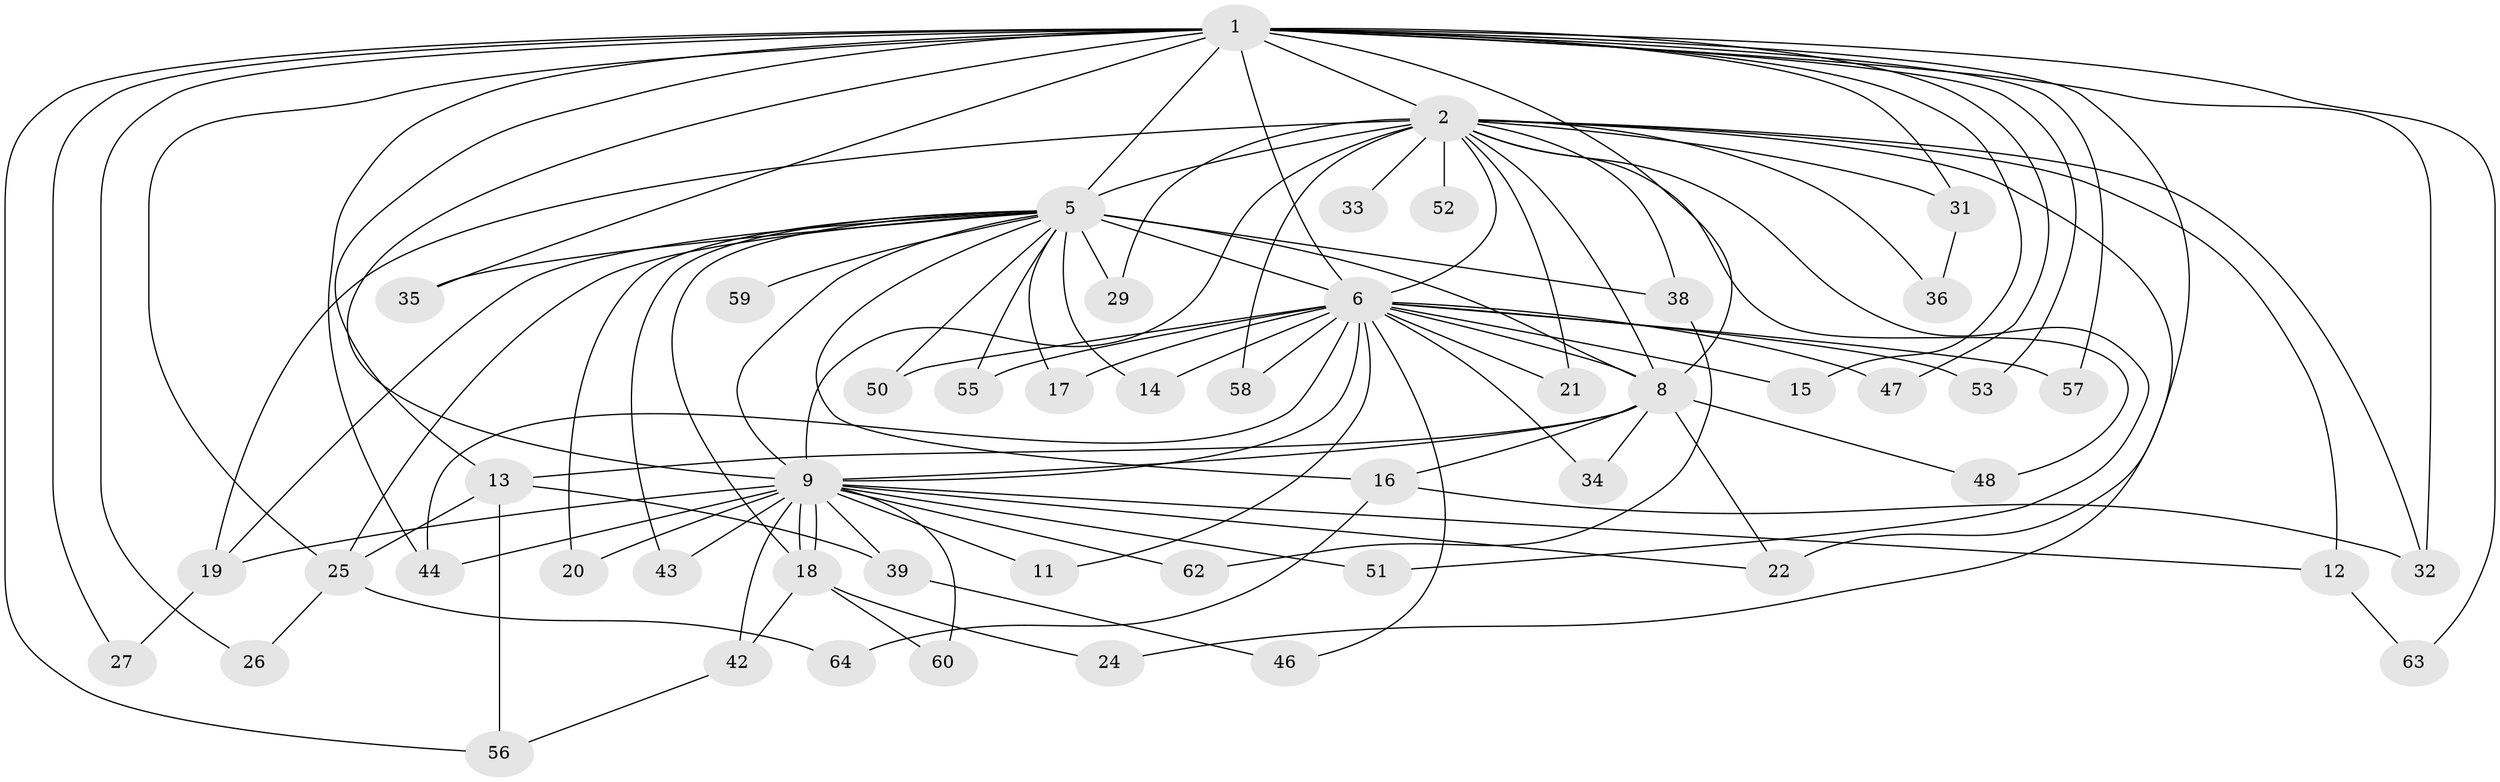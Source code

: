 // original degree distribution, {21: 0.045454545454545456, 17: 0.030303030303030304, 13: 0.030303030303030304, 12: 0.015151515151515152, 16: 0.015151515151515152, 23: 0.015151515151515152, 2: 0.5606060606060606, 3: 0.21212121212121213, 6: 0.030303030303030304, 4: 0.045454545454545456}
// Generated by graph-tools (version 1.1) at 2025/41/03/06/25 10:41:34]
// undirected, 50 vertices, 107 edges
graph export_dot {
graph [start="1"]
  node [color=gray90,style=filled];
  1 [super="+4"];
  2 [super="+3"];
  5 [super="+10"];
  6 [super="+7"];
  8 [super="+23"];
  9 [super="+41"];
  11;
  12;
  13 [super="+37"];
  14;
  15 [super="+49"];
  16 [super="+54"];
  17;
  18 [super="+66"];
  19;
  20;
  21;
  22 [super="+30"];
  24;
  25 [super="+28"];
  26;
  27;
  29;
  31;
  32 [super="+65"];
  33;
  34;
  35;
  36;
  38 [super="+40"];
  39;
  42;
  43;
  44 [super="+45"];
  46;
  47;
  48;
  50;
  51;
  52;
  53;
  55;
  56 [super="+61"];
  57;
  58;
  59;
  60;
  62;
  63;
  64;
  1 -- 2 [weight=4];
  1 -- 5 [weight=4];
  1 -- 6 [weight=4];
  1 -- 8 [weight=3];
  1 -- 9 [weight=2];
  1 -- 13;
  1 -- 15;
  1 -- 26;
  1 -- 27;
  1 -- 32;
  1 -- 35;
  1 -- 47;
  1 -- 53;
  1 -- 57;
  1 -- 63;
  1 -- 25;
  1 -- 44;
  1 -- 56;
  1 -- 31;
  1 -- 22;
  2 -- 5 [weight=4];
  2 -- 6 [weight=4];
  2 -- 8 [weight=2];
  2 -- 9 [weight=2];
  2 -- 21;
  2 -- 31;
  2 -- 33 [weight=2];
  2 -- 36;
  2 -- 48;
  2 -- 52 [weight=2];
  2 -- 58;
  2 -- 12;
  2 -- 19;
  2 -- 24;
  2 -- 29;
  2 -- 32;
  2 -- 51;
  2 -- 38;
  5 -- 6 [weight=4];
  5 -- 8 [weight=2];
  5 -- 9 [weight=2];
  5 -- 14;
  5 -- 16;
  5 -- 17;
  5 -- 19;
  5 -- 20;
  5 -- 25;
  5 -- 35;
  5 -- 38 [weight=2];
  5 -- 43;
  5 -- 50;
  5 -- 55;
  5 -- 59 [weight=2];
  5 -- 29;
  5 -- 18;
  6 -- 8 [weight=2];
  6 -- 9 [weight=2];
  6 -- 11;
  6 -- 14;
  6 -- 15 [weight=2];
  6 -- 17;
  6 -- 21;
  6 -- 34;
  6 -- 44;
  6 -- 46;
  6 -- 47;
  6 -- 57;
  6 -- 58;
  6 -- 50;
  6 -- 53;
  6 -- 55;
  8 -- 9;
  8 -- 13 [weight=2];
  8 -- 16 [weight=2];
  8 -- 22;
  8 -- 34;
  8 -- 48;
  9 -- 11;
  9 -- 12;
  9 -- 18;
  9 -- 18;
  9 -- 20;
  9 -- 22;
  9 -- 39;
  9 -- 42;
  9 -- 43;
  9 -- 51;
  9 -- 60;
  9 -- 62;
  9 -- 44;
  9 -- 19;
  12 -- 63;
  13 -- 25;
  13 -- 39;
  13 -- 56;
  16 -- 64;
  16 -- 32;
  18 -- 24;
  18 -- 42;
  18 -- 60;
  19 -- 27;
  25 -- 26;
  25 -- 64;
  31 -- 36;
  38 -- 62;
  39 -- 46;
  42 -- 56;
}
